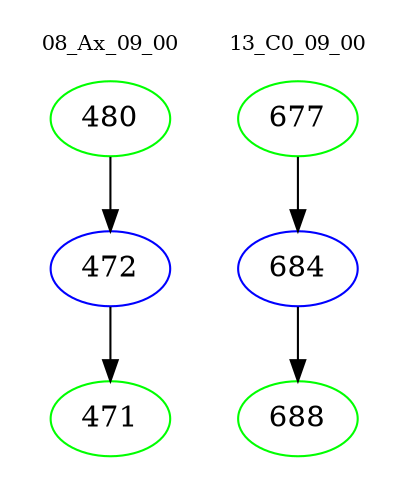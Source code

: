 digraph{
subgraph cluster_0 {
color = white
label = "08_Ax_09_00";
fontsize=10;
T0_480 [label="480", color="green"]
T0_480 -> T0_472 [color="black"]
T0_472 [label="472", color="blue"]
T0_472 -> T0_471 [color="black"]
T0_471 [label="471", color="green"]
}
subgraph cluster_1 {
color = white
label = "13_C0_09_00";
fontsize=10;
T1_677 [label="677", color="green"]
T1_677 -> T1_684 [color="black"]
T1_684 [label="684", color="blue"]
T1_684 -> T1_688 [color="black"]
T1_688 [label="688", color="green"]
}
}
